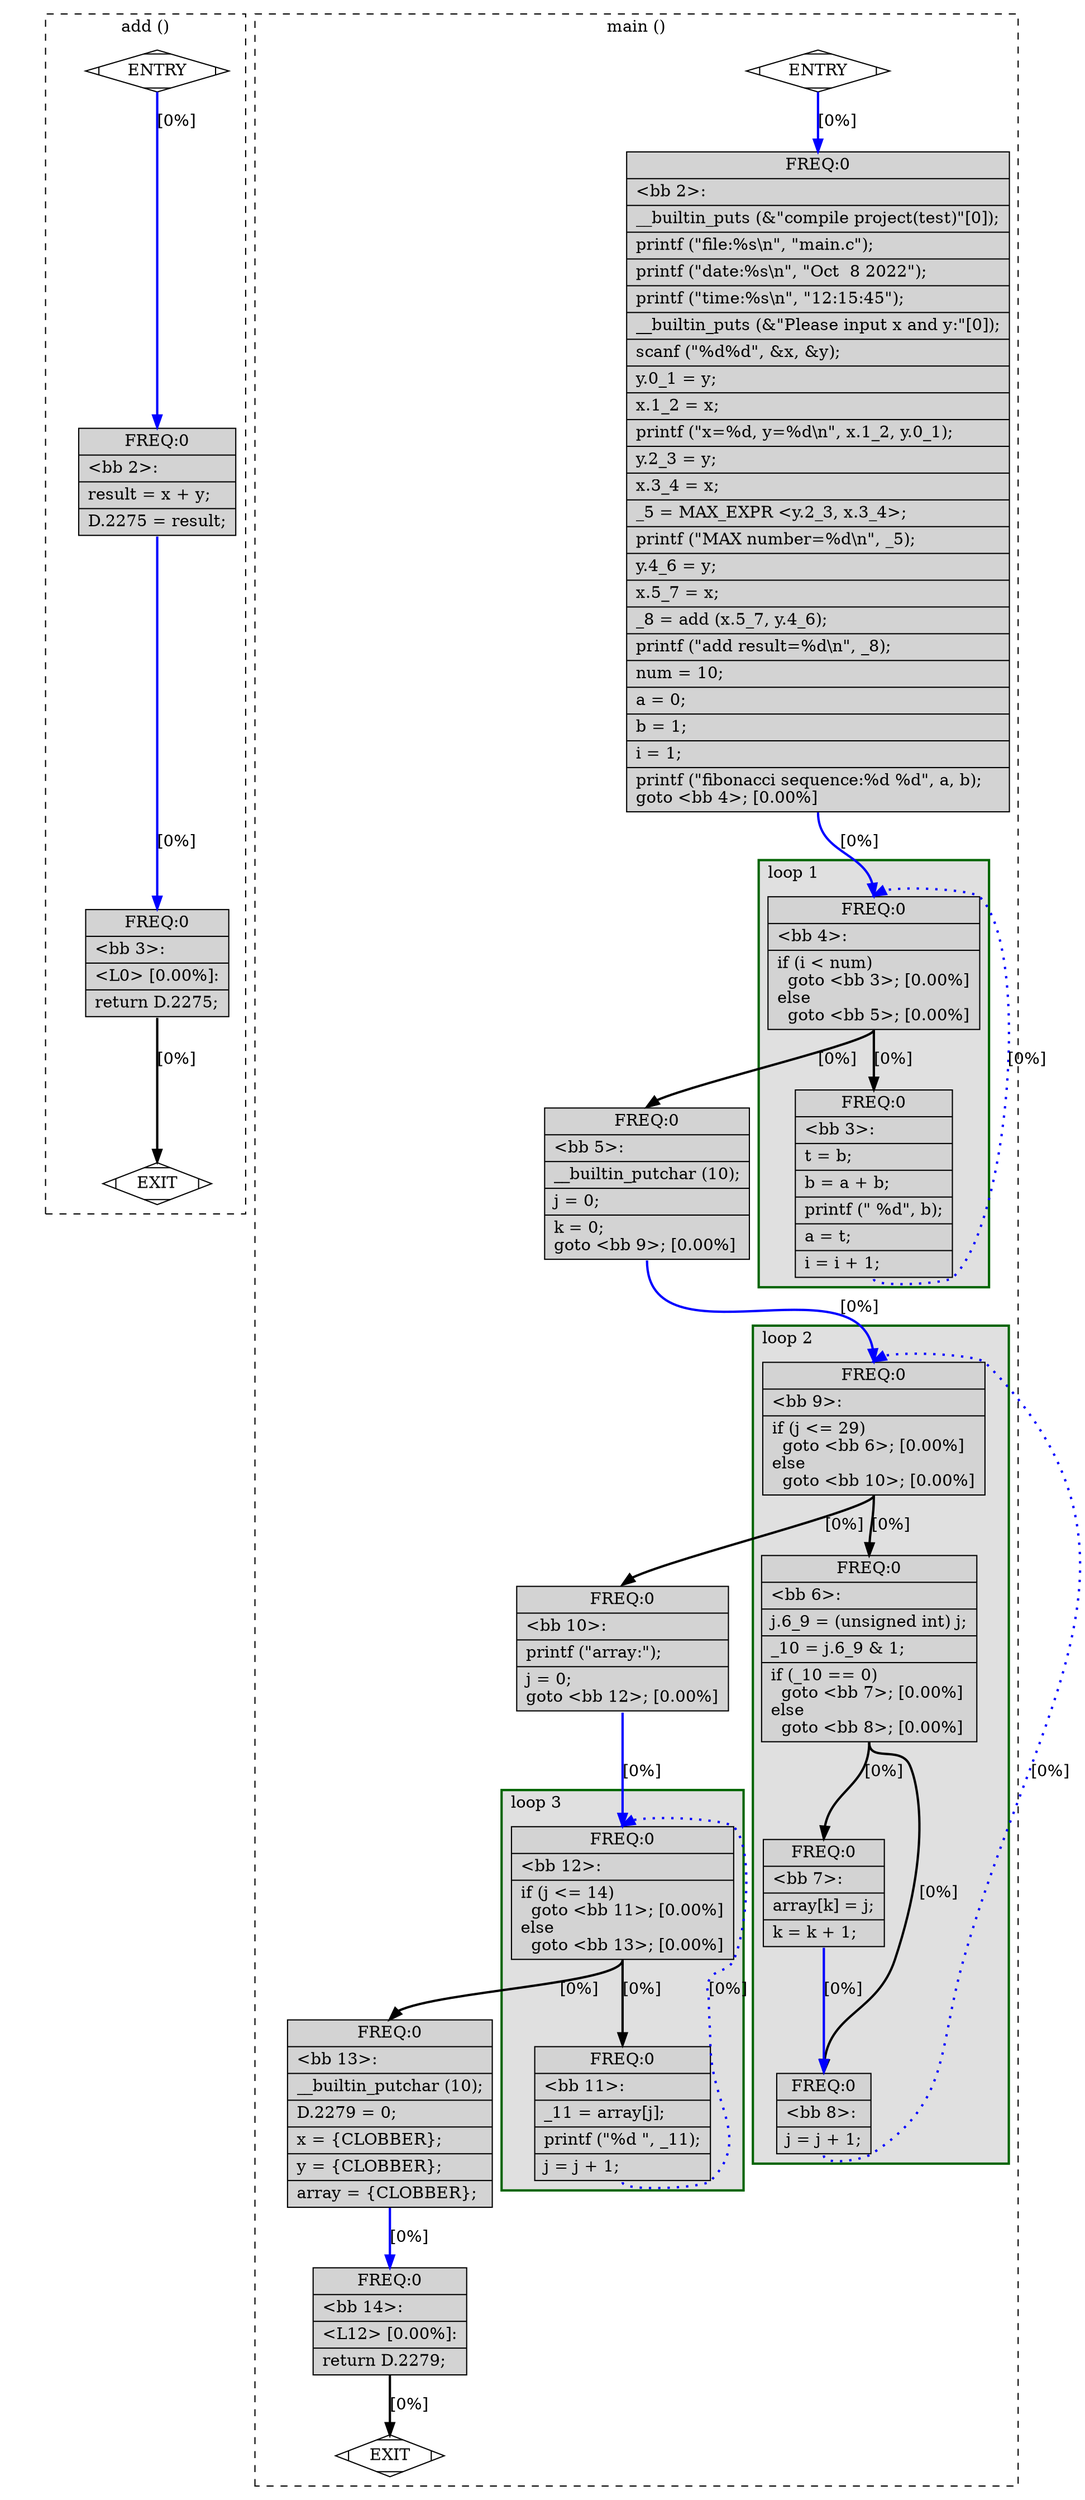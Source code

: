 digraph "main.c.011t.cfg" {
overlap=false;
subgraph "cluster_add" {
	style="dashed";
	color="black";
	label="add ()";
	fn_0_basic_block_0 [shape=Mdiamond,style=filled,fillcolor=white,label="ENTRY"];

	fn_0_basic_block_1 [shape=Mdiamond,style=filled,fillcolor=white,label="EXIT"];

	fn_0_basic_block_2 [shape=record,style=filled,fillcolor=lightgrey,label="{ FREQ:0 |\<bb\ 2\>:\l\
|result\ =\ x\ +\ y;\l\
|D.2275\ =\ result;\l\
}"];

	fn_0_basic_block_3 [shape=record,style=filled,fillcolor=lightgrey,label="{ FREQ:0 |\<bb\ 3\>:\l\
|\<L0\>\ [0.00%]:\l\
|return\ D.2275;\l\
}"];

	fn_0_basic_block_0:s -> fn_0_basic_block_2:n [style="solid,bold",color=blue,weight=100,constraint=true, label="[0%]"];
	fn_0_basic_block_2:s -> fn_0_basic_block_3:n [style="solid,bold",color=blue,weight=100,constraint=true, label="[0%]"];
	fn_0_basic_block_3:s -> fn_0_basic_block_1:n [style="solid,bold",color=black,weight=10,constraint=true, label="[0%]"];
	fn_0_basic_block_0:s -> fn_0_basic_block_1:n [style="invis",constraint=true];
}
subgraph "cluster_main" {
	style="dashed";
	color="black";
	label="main ()";
	subgraph cluster_1_3 {
	style="filled";
	color="darkgreen";
	fillcolor="grey88";
	label="loop 3";
	labeljust=l;
	penwidth=2;
	fn_1_basic_block_12 [shape=record,style=filled,fillcolor=lightgrey,label="{ FREQ:0 |\<bb\ 12\>:\l\
|if\ (j\ \<=\ 14)\l\
\ \ goto\ \<bb\ 11\>;\ [0.00%]\l\
else\l\
\ \ goto\ \<bb\ 13\>;\ [0.00%]\l\
}"];

	fn_1_basic_block_11 [shape=record,style=filled,fillcolor=lightgrey,label="{ FREQ:0 |\<bb\ 11\>:\l\
|_11\ =\ array[j];\l\
|printf\ (\"%d\ \",\ _11);\l\
|j\ =\ j\ +\ 1;\l\
}"];

	}
	subgraph cluster_1_2 {
	style="filled";
	color="darkgreen";
	fillcolor="grey88";
	label="loop 2";
	labeljust=l;
	penwidth=2;
	fn_1_basic_block_9 [shape=record,style=filled,fillcolor=lightgrey,label="{ FREQ:0 |\<bb\ 9\>:\l\
|if\ (j\ \<=\ 29)\l\
\ \ goto\ \<bb\ 6\>;\ [0.00%]\l\
else\l\
\ \ goto\ \<bb\ 10\>;\ [0.00%]\l\
}"];

	fn_1_basic_block_6 [shape=record,style=filled,fillcolor=lightgrey,label="{ FREQ:0 |\<bb\ 6\>:\l\
|j.6_9\ =\ (unsigned\ int)\ j;\l\
|_10\ =\ j.6_9\ &\ 1;\l\
|if\ (_10\ ==\ 0)\l\
\ \ goto\ \<bb\ 7\>;\ [0.00%]\l\
else\l\
\ \ goto\ \<bb\ 8\>;\ [0.00%]\l\
}"];

	fn_1_basic_block_7 [shape=record,style=filled,fillcolor=lightgrey,label="{ FREQ:0 |\<bb\ 7\>:\l\
|array[k]\ =\ j;\l\
|k\ =\ k\ +\ 1;\l\
}"];

	fn_1_basic_block_8 [shape=record,style=filled,fillcolor=lightgrey,label="{ FREQ:0 |\<bb\ 8\>:\l\
|j\ =\ j\ +\ 1;\l\
}"];

	}
	subgraph cluster_1_1 {
	style="filled";
	color="darkgreen";
	fillcolor="grey88";
	label="loop 1";
	labeljust=l;
	penwidth=2;
	fn_1_basic_block_4 [shape=record,style=filled,fillcolor=lightgrey,label="{ FREQ:0 |\<bb\ 4\>:\l\
|if\ (i\ \<\ num)\l\
\ \ goto\ \<bb\ 3\>;\ [0.00%]\l\
else\l\
\ \ goto\ \<bb\ 5\>;\ [0.00%]\l\
}"];

	fn_1_basic_block_3 [shape=record,style=filled,fillcolor=lightgrey,label="{ FREQ:0 |\<bb\ 3\>:\l\
|t\ =\ b;\l\
|b\ =\ a\ +\ b;\l\
|printf\ (\"\ %d\",\ b);\l\
|a\ =\ t;\l\
|i\ =\ i\ +\ 1;\l\
}"];

	}
	fn_1_basic_block_0 [shape=Mdiamond,style=filled,fillcolor=white,label="ENTRY"];

	fn_1_basic_block_1 [shape=Mdiamond,style=filled,fillcolor=white,label="EXIT"];

	fn_1_basic_block_2 [shape=record,style=filled,fillcolor=lightgrey,label="{ FREQ:0 |\<bb\ 2\>:\l\
|__builtin_puts\ (&\"compile\ project(test)\"[0]);\l\
|printf\ (\"file:%s\\n\",\ \"main.c\");\l\
|printf\ (\"date:%s\\n\",\ \"Oct\ \ 8\ 2022\");\l\
|printf\ (\"time:%s\\n\",\ \"12:15:45\");\l\
|__builtin_puts\ (&\"Please\ input\ x\ and\ y:\"[0]);\l\
|scanf\ (\"%d%d\",\ &x,\ &y);\l\
|y.0_1\ =\ y;\l\
|x.1_2\ =\ x;\l\
|printf\ (\"x=%d,\ y=%d\\n\",\ x.1_2,\ y.0_1);\l\
|y.2_3\ =\ y;\l\
|x.3_4\ =\ x;\l\
|_5\ =\ MAX_EXPR\ \<y.2_3,\ x.3_4\>;\l\
|printf\ (\"MAX\ number=%d\\n\",\ _5);\l\
|y.4_6\ =\ y;\l\
|x.5_7\ =\ x;\l\
|_8\ =\ add\ (x.5_7,\ y.4_6);\l\
|printf\ (\"add\ result=%d\\n\",\ _8);\l\
|num\ =\ 10;\l\
|a\ =\ 0;\l\
|b\ =\ 1;\l\
|i\ =\ 1;\l\
|printf\ (\"fibonacci\ sequence:%d\ %d\",\ a,\ b);\l\
goto\ \<bb\ 4\>;\ [0.00%]\l\
}"];

	fn_1_basic_block_5 [shape=record,style=filled,fillcolor=lightgrey,label="{ FREQ:0 |\<bb\ 5\>:\l\
|__builtin_putchar\ (10);\l\
|j\ =\ 0;\l\
|k\ =\ 0;\l\
goto\ \<bb\ 9\>;\ [0.00%]\l\
}"];

	fn_1_basic_block_10 [shape=record,style=filled,fillcolor=lightgrey,label="{ FREQ:0 |\<bb\ 10\>:\l\
|printf\ (\"array:\");\l\
|j\ =\ 0;\l\
goto\ \<bb\ 12\>;\ [0.00%]\l\
}"];

	fn_1_basic_block_13 [shape=record,style=filled,fillcolor=lightgrey,label="{ FREQ:0 |\<bb\ 13\>:\l\
|__builtin_putchar\ (10);\l\
|D.2279\ =\ 0;\l\
|x\ =\ \{CLOBBER\};\l\
|y\ =\ \{CLOBBER\};\l\
|array\ =\ \{CLOBBER\};\l\
}"];

	fn_1_basic_block_14 [shape=record,style=filled,fillcolor=lightgrey,label="{ FREQ:0 |\<bb\ 14\>:\l\
|\<L12\>\ [0.00%]:\l\
|return\ D.2279;\l\
}"];

	fn_1_basic_block_0:s -> fn_1_basic_block_2:n [style="solid,bold",color=blue,weight=100,constraint=true, label="[0%]"];
	fn_1_basic_block_2:s -> fn_1_basic_block_4:n [style="solid,bold",color=blue,weight=100,constraint=true, label="[0%]"];
	fn_1_basic_block_3:s -> fn_1_basic_block_4:n [style="dotted,bold",color=blue,weight=10,constraint=false, label="[0%]"];
	fn_1_basic_block_4:s -> fn_1_basic_block_3:n [style="solid,bold",color=black,weight=10,constraint=true, label="[0%]"];
	fn_1_basic_block_4:s -> fn_1_basic_block_5:n [style="solid,bold",color=black,weight=10,constraint=true, label="[0%]"];
	fn_1_basic_block_5:s -> fn_1_basic_block_9:n [style="solid,bold",color=blue,weight=100,constraint=true, label="[0%]"];
	fn_1_basic_block_6:s -> fn_1_basic_block_7:n [style="solid,bold",color=black,weight=10,constraint=true, label="[0%]"];
	fn_1_basic_block_6:s -> fn_1_basic_block_8:n [style="solid,bold",color=black,weight=10,constraint=true, label="[0%]"];
	fn_1_basic_block_7:s -> fn_1_basic_block_8:n [style="solid,bold",color=blue,weight=100,constraint=true, label="[0%]"];
	fn_1_basic_block_8:s -> fn_1_basic_block_9:n [style="dotted,bold",color=blue,weight=10,constraint=false, label="[0%]"];
	fn_1_basic_block_9:s -> fn_1_basic_block_6:n [style="solid,bold",color=black,weight=10,constraint=true, label="[0%]"];
	fn_1_basic_block_9:s -> fn_1_basic_block_10:n [style="solid,bold",color=black,weight=10,constraint=true, label="[0%]"];
	fn_1_basic_block_10:s -> fn_1_basic_block_12:n [style="solid,bold",color=blue,weight=100,constraint=true, label="[0%]"];
	fn_1_basic_block_11:s -> fn_1_basic_block_12:n [style="dotted,bold",color=blue,weight=10,constraint=false, label="[0%]"];
	fn_1_basic_block_12:s -> fn_1_basic_block_11:n [style="solid,bold",color=black,weight=10,constraint=true, label="[0%]"];
	fn_1_basic_block_12:s -> fn_1_basic_block_13:n [style="solid,bold",color=black,weight=10,constraint=true, label="[0%]"];
	fn_1_basic_block_13:s -> fn_1_basic_block_14:n [style="solid,bold",color=blue,weight=100,constraint=true, label="[0%]"];
	fn_1_basic_block_14:s -> fn_1_basic_block_1:n [style="solid,bold",color=black,weight=10,constraint=true, label="[0%]"];
	fn_1_basic_block_0:s -> fn_1_basic_block_1:n [style="invis",constraint=true];
}
}
